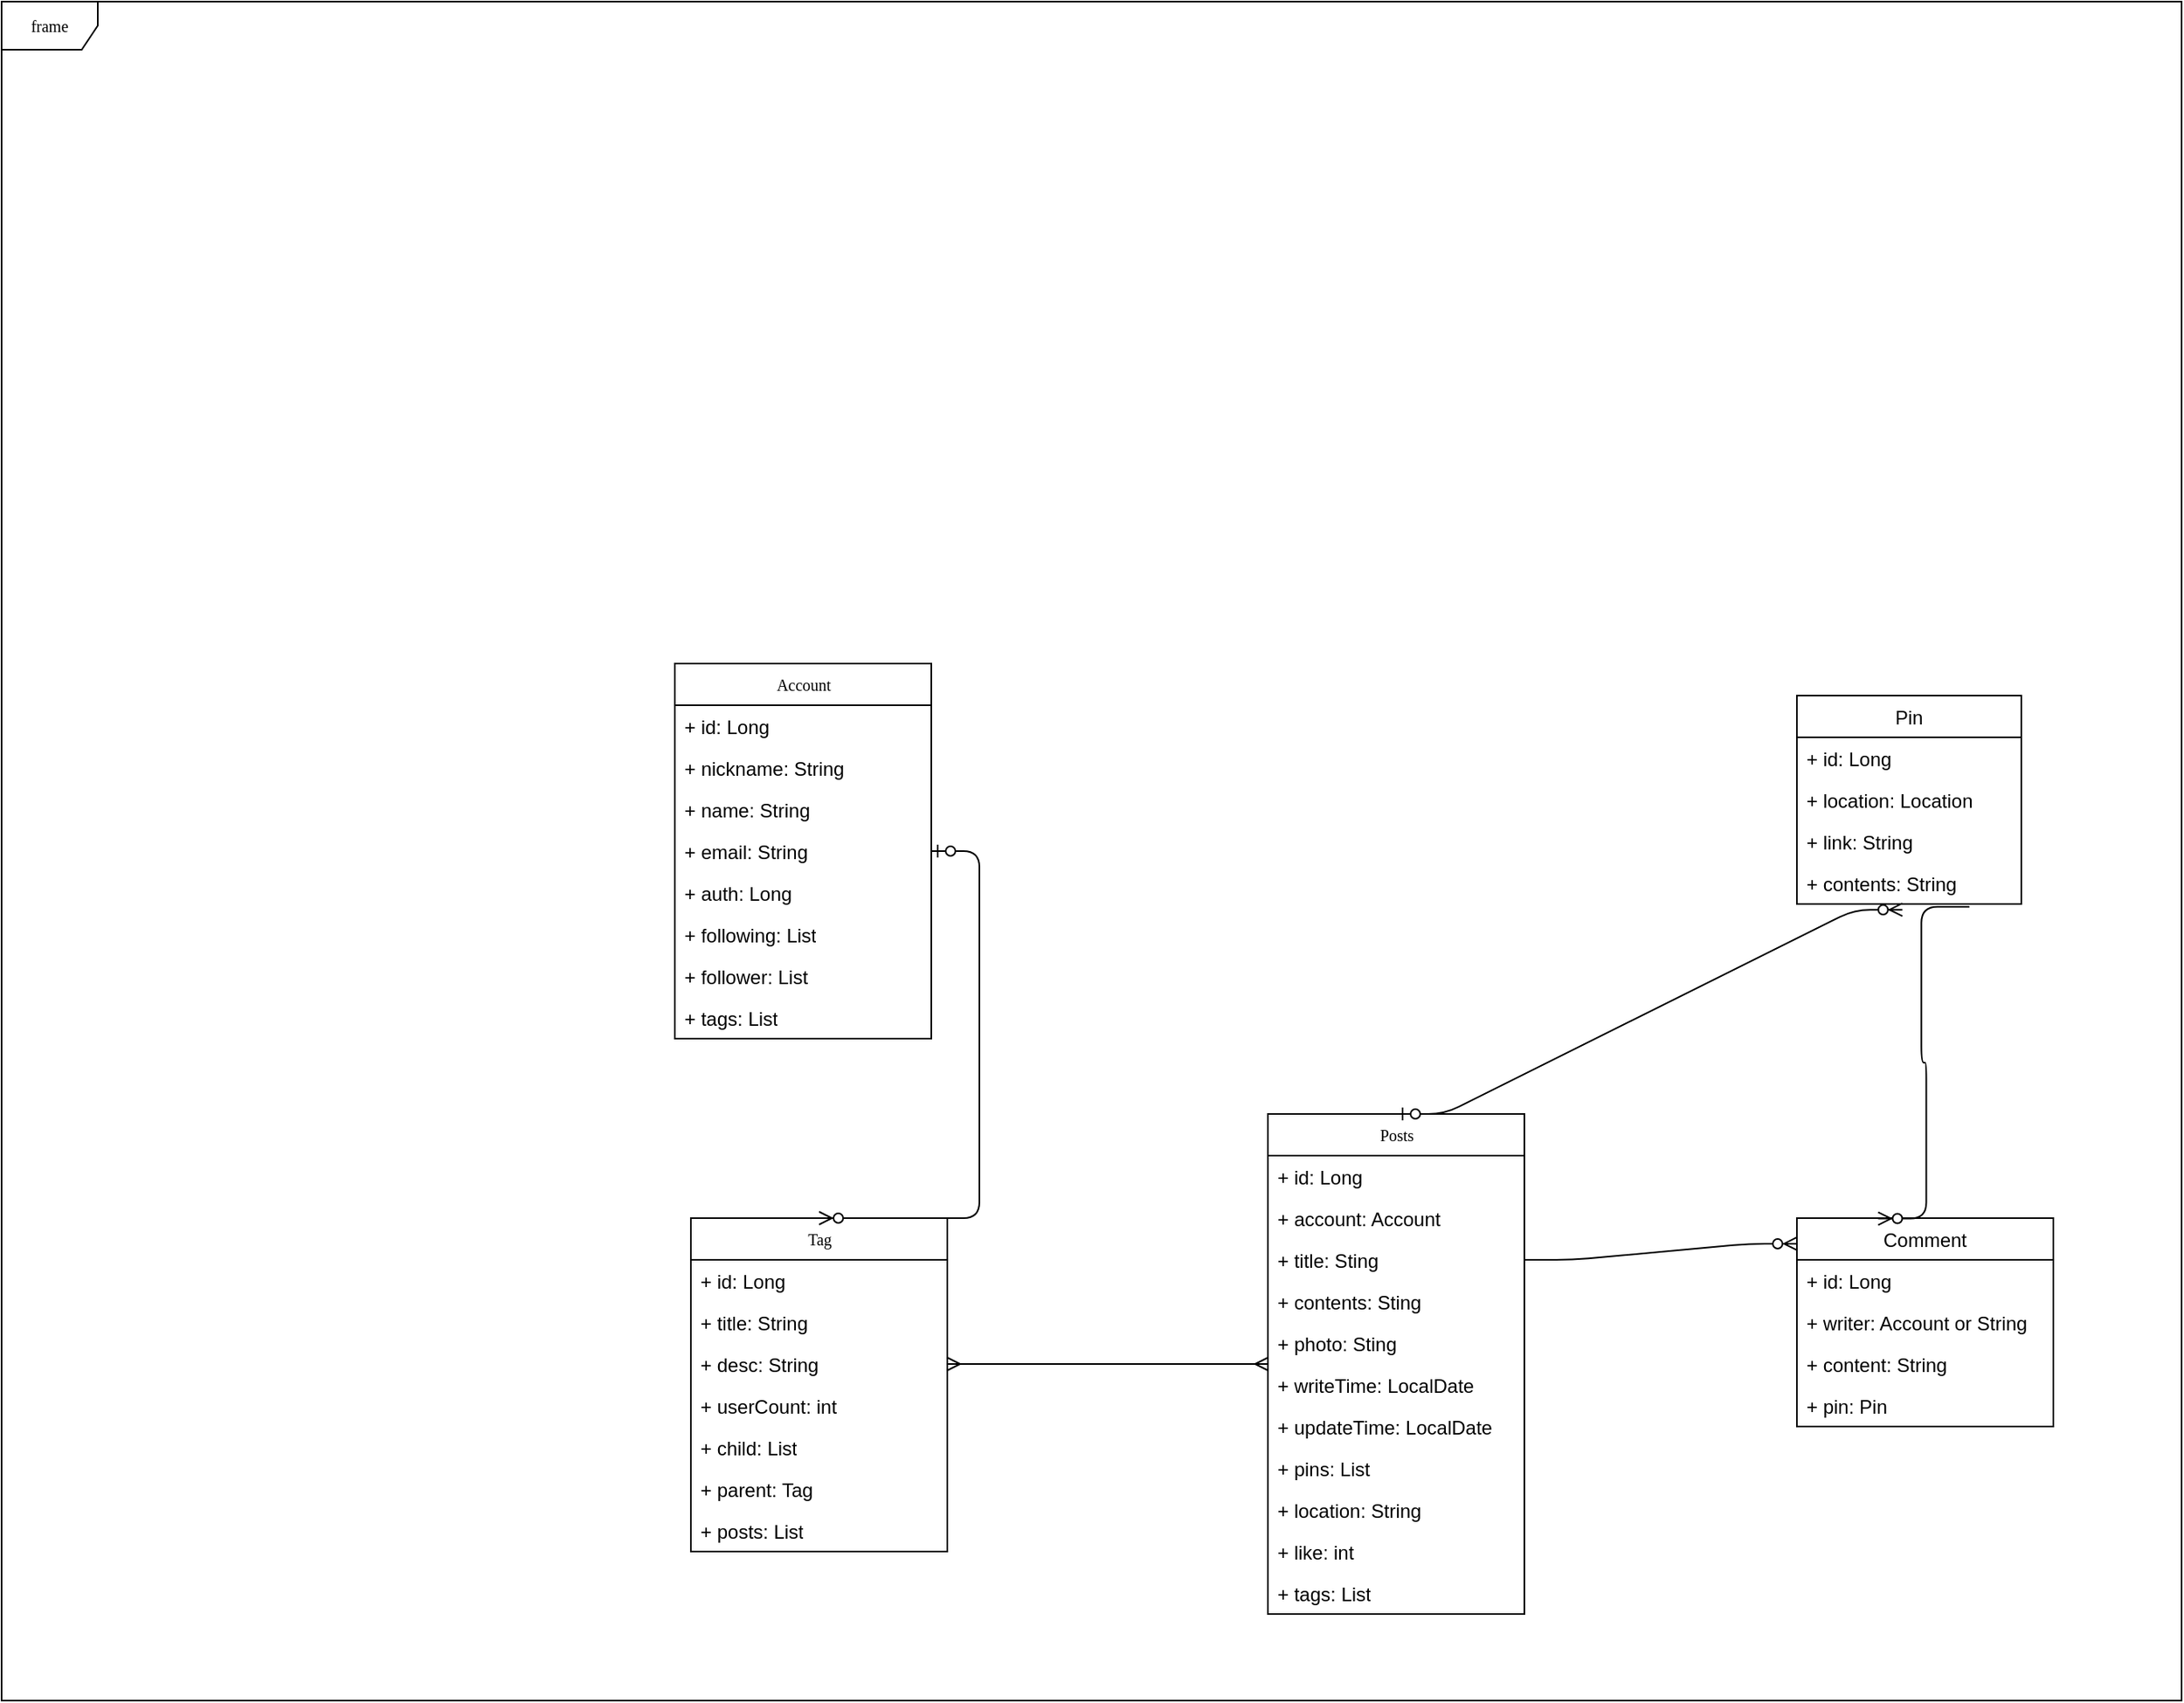 <mxfile version="14.2.7" type="device"><diagram name="Page-1" id="c4acf3e9-155e-7222-9cf6-157b1a14988f"><mxGraphModel dx="2071" dy="1745" grid="1" gridSize="10" guides="1" tooltips="1" connect="1" arrows="1" fold="1" page="1" pageScale="1" pageWidth="850" pageHeight="1100" background="#ffffff" math="0" shadow="0"><root><mxCell id="0"/><mxCell id="1" parent="0"/><mxCell id="17acba5748e5396b-1" value="frame" style="shape=umlFrame;whiteSpace=wrap;html=1;rounded=0;shadow=0;comic=0;labelBackgroundColor=none;strokeWidth=1;fontFamily=Verdana;fontSize=10;align=center;" parent="1" vertex="1"><mxGeometry x="-370" y="-313" width="1360" height="1060" as="geometry"/></mxCell><mxCell id="17acba5748e5396b-20" value="Account" style="swimlane;html=1;fontStyle=0;childLayout=stackLayout;horizontal=1;startSize=26;fillColor=none;horizontalStack=0;resizeParent=1;resizeLast=0;collapsible=1;marginBottom=0;swimlaneFillColor=#ffffff;rounded=0;shadow=0;comic=0;labelBackgroundColor=none;strokeWidth=1;fontFamily=Verdana;fontSize=10;align=center;" parent="1" vertex="1"><mxGeometry x="50" y="100" width="160" height="234" as="geometry"/></mxCell><mxCell id="17acba5748e5396b-21" value="+ id: Long&lt;br&gt;" style="text;html=1;strokeColor=none;fillColor=none;align=left;verticalAlign=top;spacingLeft=4;spacingRight=4;whiteSpace=wrap;overflow=hidden;rotatable=0;points=[[0,0.5],[1,0.5]];portConstraint=eastwest;" parent="17acba5748e5396b-20" vertex="1"><mxGeometry y="26" width="160" height="26" as="geometry"/></mxCell><mxCell id="17acba5748e5396b-24" value="+ nickname: String" style="text;html=1;strokeColor=none;fillColor=none;align=left;verticalAlign=top;spacingLeft=4;spacingRight=4;whiteSpace=wrap;overflow=hidden;rotatable=0;points=[[0,0.5],[1,0.5]];portConstraint=eastwest;" parent="17acba5748e5396b-20" vertex="1"><mxGeometry y="52" width="160" height="26" as="geometry"/></mxCell><mxCell id="17acba5748e5396b-26" value="+ name: String" style="text;html=1;strokeColor=none;fillColor=none;align=left;verticalAlign=top;spacingLeft=4;spacingRight=4;whiteSpace=wrap;overflow=hidden;rotatable=0;points=[[0,0.5],[1,0.5]];portConstraint=eastwest;" parent="17acba5748e5396b-20" vertex="1"><mxGeometry y="78" width="160" height="26" as="geometry"/></mxCell><mxCell id="z1cKegj-MV7sF9a4F_qD-1" value="+ email: String" style="text;html=1;strokeColor=none;fillColor=none;align=left;verticalAlign=top;spacingLeft=4;spacingRight=4;whiteSpace=wrap;overflow=hidden;rotatable=0;points=[[0,0.5],[1,0.5]];portConstraint=eastwest;" parent="17acba5748e5396b-20" vertex="1"><mxGeometry y="104" width="160" height="26" as="geometry"/></mxCell><mxCell id="z1cKegj-MV7sF9a4F_qD-2" value="+ auth: Long" style="text;html=1;strokeColor=none;fillColor=none;align=left;verticalAlign=top;spacingLeft=4;spacingRight=4;whiteSpace=wrap;overflow=hidden;rotatable=0;points=[[0,0.5],[1,0.5]];portConstraint=eastwest;" parent="17acba5748e5396b-20" vertex="1"><mxGeometry y="130" width="160" height="26" as="geometry"/></mxCell><mxCell id="z1cKegj-MV7sF9a4F_qD-3" value="+ following: List" style="text;html=1;strokeColor=none;fillColor=none;align=left;verticalAlign=top;spacingLeft=4;spacingRight=4;whiteSpace=wrap;overflow=hidden;rotatable=0;points=[[0,0.5],[1,0.5]];portConstraint=eastwest;" parent="17acba5748e5396b-20" vertex="1"><mxGeometry y="156" width="160" height="26" as="geometry"/></mxCell><mxCell id="z1cKegj-MV7sF9a4F_qD-4" value="+ follower: List" style="text;html=1;strokeColor=none;fillColor=none;align=left;verticalAlign=top;spacingLeft=4;spacingRight=4;whiteSpace=wrap;overflow=hidden;rotatable=0;points=[[0,0.5],[1,0.5]];portConstraint=eastwest;" parent="17acba5748e5396b-20" vertex="1"><mxGeometry y="182" width="160" height="26" as="geometry"/></mxCell><mxCell id="z1cKegj-MV7sF9a4F_qD-41" value="+ tags: List" style="text;html=1;strokeColor=none;fillColor=none;align=left;verticalAlign=top;spacingLeft=4;spacingRight=4;whiteSpace=wrap;overflow=hidden;rotatable=0;points=[[0,0.5],[1,0.5]];portConstraint=eastwest;" parent="17acba5748e5396b-20" vertex="1"><mxGeometry y="208" width="160" height="26" as="geometry"/></mxCell><mxCell id="17acba5748e5396b-30" value="Posts" style="swimlane;html=1;fontStyle=0;childLayout=stackLayout;horizontal=1;startSize=26;fillColor=none;horizontalStack=0;resizeParent=1;resizeLast=0;collapsible=1;marginBottom=0;swimlaneFillColor=#ffffff;rounded=0;shadow=0;comic=0;labelBackgroundColor=none;strokeWidth=1;fontFamily=Verdana;fontSize=10;align=center;" parent="1" vertex="1"><mxGeometry x="420" y="381" width="160" height="312" as="geometry"/></mxCell><mxCell id="17acba5748e5396b-31" value="+ id: Long" style="text;html=1;strokeColor=none;fillColor=none;align=left;verticalAlign=top;spacingLeft=4;spacingRight=4;whiteSpace=wrap;overflow=hidden;rotatable=0;points=[[0,0.5],[1,0.5]];portConstraint=eastwest;" parent="17acba5748e5396b-30" vertex="1"><mxGeometry y="26" width="160" height="26" as="geometry"/></mxCell><mxCell id="17acba5748e5396b-32" value="+ account: Account" style="text;html=1;strokeColor=none;fillColor=none;align=left;verticalAlign=top;spacingLeft=4;spacingRight=4;whiteSpace=wrap;overflow=hidden;rotatable=0;points=[[0,0.5],[1,0.5]];portConstraint=eastwest;" parent="17acba5748e5396b-30" vertex="1"><mxGeometry y="52" width="160" height="26" as="geometry"/></mxCell><mxCell id="17acba5748e5396b-33" value="+ title: Sting" style="text;html=1;strokeColor=none;fillColor=none;align=left;verticalAlign=top;spacingLeft=4;spacingRight=4;whiteSpace=wrap;overflow=hidden;rotatable=0;points=[[0,0.5],[1,0.5]];portConstraint=eastwest;" parent="17acba5748e5396b-30" vertex="1"><mxGeometry y="78" width="160" height="26" as="geometry"/></mxCell><mxCell id="z1cKegj-MV7sF9a4F_qD-5" value="+ contents: Sting" style="text;html=1;strokeColor=none;fillColor=none;align=left;verticalAlign=top;spacingLeft=4;spacingRight=4;whiteSpace=wrap;overflow=hidden;rotatable=0;points=[[0,0.5],[1,0.5]];portConstraint=eastwest;" parent="17acba5748e5396b-30" vertex="1"><mxGeometry y="104" width="160" height="26" as="geometry"/></mxCell><mxCell id="z1cKegj-MV7sF9a4F_qD-6" value="+ photo: Sting" style="text;html=1;strokeColor=none;fillColor=none;align=left;verticalAlign=top;spacingLeft=4;spacingRight=4;whiteSpace=wrap;overflow=hidden;rotatable=0;points=[[0,0.5],[1,0.5]];portConstraint=eastwest;" parent="17acba5748e5396b-30" vertex="1"><mxGeometry y="130" width="160" height="26" as="geometry"/></mxCell><mxCell id="z1cKegj-MV7sF9a4F_qD-7" value="+ writeTime: LocalDate" style="text;html=1;strokeColor=none;fillColor=none;align=left;verticalAlign=top;spacingLeft=4;spacingRight=4;whiteSpace=wrap;overflow=hidden;rotatable=0;points=[[0,0.5],[1,0.5]];portConstraint=eastwest;" parent="17acba5748e5396b-30" vertex="1"><mxGeometry y="156" width="160" height="26" as="geometry"/></mxCell><mxCell id="z1cKegj-MV7sF9a4F_qD-8" value="+ updateTime: LocalDate" style="text;html=1;strokeColor=none;fillColor=none;align=left;verticalAlign=top;spacingLeft=4;spacingRight=4;whiteSpace=wrap;overflow=hidden;rotatable=0;points=[[0,0.5],[1,0.5]];portConstraint=eastwest;" parent="17acba5748e5396b-30" vertex="1"><mxGeometry y="182" width="160" height="26" as="geometry"/></mxCell><mxCell id="z1cKegj-MV7sF9a4F_qD-9" value="+ pins: List" style="text;html=1;strokeColor=none;fillColor=none;align=left;verticalAlign=top;spacingLeft=4;spacingRight=4;whiteSpace=wrap;overflow=hidden;rotatable=0;points=[[0,0.5],[1,0.5]];portConstraint=eastwest;" parent="17acba5748e5396b-30" vertex="1"><mxGeometry y="208" width="160" height="26" as="geometry"/></mxCell><mxCell id="z1cKegj-MV7sF9a4F_qD-10" value="+ location: String" style="text;html=1;strokeColor=none;fillColor=none;align=left;verticalAlign=top;spacingLeft=4;spacingRight=4;whiteSpace=wrap;overflow=hidden;rotatable=0;points=[[0,0.5],[1,0.5]];portConstraint=eastwest;" parent="17acba5748e5396b-30" vertex="1"><mxGeometry y="234" width="160" height="26" as="geometry"/></mxCell><mxCell id="z1cKegj-MV7sF9a4F_qD-11" value="+ like: int" style="text;html=1;strokeColor=none;fillColor=none;align=left;verticalAlign=top;spacingLeft=4;spacingRight=4;whiteSpace=wrap;overflow=hidden;rotatable=0;points=[[0,0.5],[1,0.5]];portConstraint=eastwest;" parent="17acba5748e5396b-30" vertex="1"><mxGeometry y="260" width="160" height="26" as="geometry"/></mxCell><mxCell id="z1cKegj-MV7sF9a4F_qD-40" value="+ tags: List" style="text;html=1;strokeColor=none;fillColor=none;align=left;verticalAlign=top;spacingLeft=4;spacingRight=4;whiteSpace=wrap;overflow=hidden;rotatable=0;points=[[0,0.5],[1,0.5]];portConstraint=eastwest;" parent="17acba5748e5396b-30" vertex="1"><mxGeometry y="286" width="160" height="26" as="geometry"/></mxCell><mxCell id="z1cKegj-MV7sF9a4F_qD-12" value="Tag" style="swimlane;html=1;fontStyle=0;childLayout=stackLayout;horizontal=1;startSize=26;fillColor=none;horizontalStack=0;resizeParent=1;resizeLast=0;collapsible=1;marginBottom=0;swimlaneFillColor=#ffffff;rounded=0;shadow=0;comic=0;labelBackgroundColor=none;strokeWidth=1;fontFamily=Verdana;fontSize=10;align=center;" parent="1" vertex="1"><mxGeometry x="60" y="446" width="160" height="208" as="geometry"/></mxCell><mxCell id="z1cKegj-MV7sF9a4F_qD-13" value="+ id: Long&lt;br&gt;" style="text;html=1;strokeColor=none;fillColor=none;align=left;verticalAlign=top;spacingLeft=4;spacingRight=4;whiteSpace=wrap;overflow=hidden;rotatable=0;points=[[0,0.5],[1,0.5]];portConstraint=eastwest;" parent="z1cKegj-MV7sF9a4F_qD-12" vertex="1"><mxGeometry y="26" width="160" height="26" as="geometry"/></mxCell><mxCell id="z1cKegj-MV7sF9a4F_qD-14" value="+ title: String" style="text;html=1;strokeColor=none;fillColor=none;align=left;verticalAlign=top;spacingLeft=4;spacingRight=4;whiteSpace=wrap;overflow=hidden;rotatable=0;points=[[0,0.5],[1,0.5]];portConstraint=eastwest;" parent="z1cKegj-MV7sF9a4F_qD-12" vertex="1"><mxGeometry y="52" width="160" height="26" as="geometry"/></mxCell><mxCell id="z1cKegj-MV7sF9a4F_qD-15" value="+ desc: String" style="text;html=1;strokeColor=none;fillColor=none;align=left;verticalAlign=top;spacingLeft=4;spacingRight=4;whiteSpace=wrap;overflow=hidden;rotatable=0;points=[[0,0.5],[1,0.5]];portConstraint=eastwest;" parent="z1cKegj-MV7sF9a4F_qD-12" vertex="1"><mxGeometry y="78" width="160" height="26" as="geometry"/></mxCell><mxCell id="z1cKegj-MV7sF9a4F_qD-16" value="+ userCount: int" style="text;html=1;strokeColor=none;fillColor=none;align=left;verticalAlign=top;spacingLeft=4;spacingRight=4;whiteSpace=wrap;overflow=hidden;rotatable=0;points=[[0,0.5],[1,0.5]];portConstraint=eastwest;" parent="z1cKegj-MV7sF9a4F_qD-12" vertex="1"><mxGeometry y="104" width="160" height="26" as="geometry"/></mxCell><mxCell id="z1cKegj-MV7sF9a4F_qD-17" value="+ child: List" style="text;html=1;strokeColor=none;fillColor=none;align=left;verticalAlign=top;spacingLeft=4;spacingRight=4;whiteSpace=wrap;overflow=hidden;rotatable=0;points=[[0,0.5],[1,0.5]];portConstraint=eastwest;" parent="z1cKegj-MV7sF9a4F_qD-12" vertex="1"><mxGeometry y="130" width="160" height="26" as="geometry"/></mxCell><mxCell id="z1cKegj-MV7sF9a4F_qD-18" value="+ parent: Tag" style="text;html=1;strokeColor=none;fillColor=none;align=left;verticalAlign=top;spacingLeft=4;spacingRight=4;whiteSpace=wrap;overflow=hidden;rotatable=0;points=[[0,0.5],[1,0.5]];portConstraint=eastwest;" parent="z1cKegj-MV7sF9a4F_qD-12" vertex="1"><mxGeometry y="156" width="160" height="26" as="geometry"/></mxCell><mxCell id="z1cKegj-MV7sF9a4F_qD-39" value="+ posts: List" style="text;html=1;strokeColor=none;fillColor=none;align=left;verticalAlign=top;spacingLeft=4;spacingRight=4;whiteSpace=wrap;overflow=hidden;rotatable=0;points=[[0,0.5],[1,0.5]];portConstraint=eastwest;" parent="z1cKegj-MV7sF9a4F_qD-12" vertex="1"><mxGeometry y="182" width="160" height="26" as="geometry"/></mxCell><mxCell id="z1cKegj-MV7sF9a4F_qD-37" value="" style="edgeStyle=entityRelationEdgeStyle;fontSize=12;html=1;endArrow=ERmany;startArrow=ERmany;exitX=1;exitY=0.5;exitDx=0;exitDy=0;" parent="1" source="z1cKegj-MV7sF9a4F_qD-15" target="17acba5748e5396b-30" edge="1"><mxGeometry width="100" height="100" relative="1" as="geometry"><mxPoint x="370" y="510" as="sourcePoint"/><mxPoint x="470" y="410" as="targetPoint"/></mxGeometry></mxCell><mxCell id="z1cKegj-MV7sF9a4F_qD-38" value="" style="edgeStyle=entityRelationEdgeStyle;fontSize=12;html=1;endArrow=ERzeroToMany;startArrow=ERzeroToOne;entryX=0.5;entryY=0;entryDx=0;entryDy=0;" parent="1" source="17acba5748e5396b-20" target="z1cKegj-MV7sF9a4F_qD-12" edge="1"><mxGeometry width="100" height="100" relative="1" as="geometry"><mxPoint x="370" y="510" as="sourcePoint"/><mxPoint x="470" y="410" as="targetPoint"/></mxGeometry></mxCell><mxCell id="A7b6dPNaft6W6tRWw6OH-2" value="Pin" style="swimlane;fontStyle=0;childLayout=stackLayout;horizontal=1;startSize=26;fillColor=none;horizontalStack=0;resizeParent=1;resizeParentMax=0;resizeLast=0;collapsible=1;marginBottom=0;" parent="1" vertex="1"><mxGeometry x="750" y="120" width="140" height="130" as="geometry"/></mxCell><mxCell id="A7b6dPNaft6W6tRWw6OH-3" value="+ id: Long" style="text;strokeColor=none;fillColor=none;align=left;verticalAlign=top;spacingLeft=4;spacingRight=4;overflow=hidden;rotatable=0;points=[[0,0.5],[1,0.5]];portConstraint=eastwest;" parent="A7b6dPNaft6W6tRWw6OH-2" vertex="1"><mxGeometry y="26" width="140" height="26" as="geometry"/></mxCell><mxCell id="A7b6dPNaft6W6tRWw6OH-4" value="+ location: Location" style="text;strokeColor=none;fillColor=none;align=left;verticalAlign=top;spacingLeft=4;spacingRight=4;overflow=hidden;rotatable=0;points=[[0,0.5],[1,0.5]];portConstraint=eastwest;" parent="A7b6dPNaft6W6tRWw6OH-2" vertex="1"><mxGeometry y="52" width="140" height="26" as="geometry"/></mxCell><mxCell id="A7b6dPNaft6W6tRWw6OH-5" value="+ link: String" style="text;strokeColor=none;fillColor=none;align=left;verticalAlign=top;spacingLeft=4;spacingRight=4;overflow=hidden;rotatable=0;points=[[0,0.5],[1,0.5]];portConstraint=eastwest;" parent="A7b6dPNaft6W6tRWw6OH-2" vertex="1"><mxGeometry y="78" width="140" height="26" as="geometry"/></mxCell><mxCell id="A7b6dPNaft6W6tRWw6OH-13" value="+ contents: String" style="text;strokeColor=none;fillColor=none;align=left;verticalAlign=top;spacingLeft=4;spacingRight=4;overflow=hidden;rotatable=0;points=[[0,0.5],[1,0.5]];portConstraint=eastwest;" parent="A7b6dPNaft6W6tRWw6OH-2" vertex="1"><mxGeometry y="104" width="140" height="26" as="geometry"/></mxCell><mxCell id="A7b6dPNaft6W6tRWw6OH-6" value="" style="edgeStyle=entityRelationEdgeStyle;fontSize=12;html=1;endArrow=ERzeroToMany;startArrow=ERzeroToOne;exitX=0.5;exitY=0;exitDx=0;exitDy=0;entryX=0.47;entryY=1.138;entryDx=0;entryDy=0;entryPerimeter=0;" parent="1" source="17acba5748e5396b-30" target="A7b6dPNaft6W6tRWw6OH-13" edge="1"><mxGeometry width="100" height="100" relative="1" as="geometry"><mxPoint x="510" y="320" as="sourcePoint"/><mxPoint x="610" y="220" as="targetPoint"/></mxGeometry></mxCell><mxCell id="A7b6dPNaft6W6tRWw6OH-7" value="Comment" style="swimlane;fontStyle=0;childLayout=stackLayout;horizontal=1;startSize=26;fillColor=none;horizontalStack=0;resizeParent=1;resizeParentMax=0;resizeLast=0;collapsible=1;marginBottom=0;" parent="1" vertex="1"><mxGeometry x="750" y="446" width="160" height="130" as="geometry"/></mxCell><mxCell id="A7b6dPNaft6W6tRWw6OH-8" value="+ id: Long" style="text;strokeColor=none;fillColor=none;align=left;verticalAlign=top;spacingLeft=4;spacingRight=4;overflow=hidden;rotatable=0;points=[[0,0.5],[1,0.5]];portConstraint=eastwest;" parent="A7b6dPNaft6W6tRWw6OH-7" vertex="1"><mxGeometry y="26" width="160" height="26" as="geometry"/></mxCell><mxCell id="A7b6dPNaft6W6tRWw6OH-9" value="+ writer: Account or String" style="text;strokeColor=none;fillColor=none;align=left;verticalAlign=top;spacingLeft=4;spacingRight=4;overflow=hidden;rotatable=0;points=[[0,0.5],[1,0.5]];portConstraint=eastwest;" parent="A7b6dPNaft6W6tRWw6OH-7" vertex="1"><mxGeometry y="52" width="160" height="26" as="geometry"/></mxCell><mxCell id="A7b6dPNaft6W6tRWw6OH-11" value="+ content: String" style="text;strokeColor=none;fillColor=none;align=left;verticalAlign=top;spacingLeft=4;spacingRight=4;overflow=hidden;rotatable=0;points=[[0,0.5],[1,0.5]];portConstraint=eastwest;" parent="A7b6dPNaft6W6tRWw6OH-7" vertex="1"><mxGeometry y="78" width="160" height="26" as="geometry"/></mxCell><mxCell id="A7b6dPNaft6W6tRWw6OH-10" value="+ pin: Pin" style="text;strokeColor=none;fillColor=none;align=left;verticalAlign=top;spacingLeft=4;spacingRight=4;overflow=hidden;rotatable=0;points=[[0,0.5],[1,0.5]];portConstraint=eastwest;" parent="A7b6dPNaft6W6tRWw6OH-7" vertex="1"><mxGeometry y="104" width="160" height="26" as="geometry"/></mxCell><mxCell id="A7b6dPNaft6W6tRWw6OH-12" value="" style="edgeStyle=entityRelationEdgeStyle;fontSize=12;html=1;endArrow=ERzeroToMany;endFill=1;exitX=1;exitY=0.5;exitDx=0;exitDy=0;entryX=0;entryY=0.123;entryDx=0;entryDy=0;entryPerimeter=0;" parent="1" source="17acba5748e5396b-33" target="A7b6dPNaft6W6tRWw6OH-7" edge="1"><mxGeometry width="100" height="100" relative="1" as="geometry"><mxPoint x="610" y="470" as="sourcePoint"/><mxPoint x="710" y="370" as="targetPoint"/></mxGeometry></mxCell><mxCell id="5Q-sK2UvtFWfurEb4z3B-1" value="" style="edgeStyle=entityRelationEdgeStyle;fontSize=12;html=1;endArrow=ERzeroToMany;endFill=1;exitX=0.769;exitY=1.069;exitDx=0;exitDy=0;exitPerimeter=0;entryX=0.317;entryY=0.002;entryDx=0;entryDy=0;entryPerimeter=0;" parent="1" source="A7b6dPNaft6W6tRWw6OH-13" target="A7b6dPNaft6W6tRWw6OH-7" edge="1"><mxGeometry width="100" height="100" relative="1" as="geometry"><mxPoint x="540" y="480" as="sourcePoint"/><mxPoint x="640" y="380" as="targetPoint"/></mxGeometry></mxCell></root></mxGraphModel></diagram></mxfile>